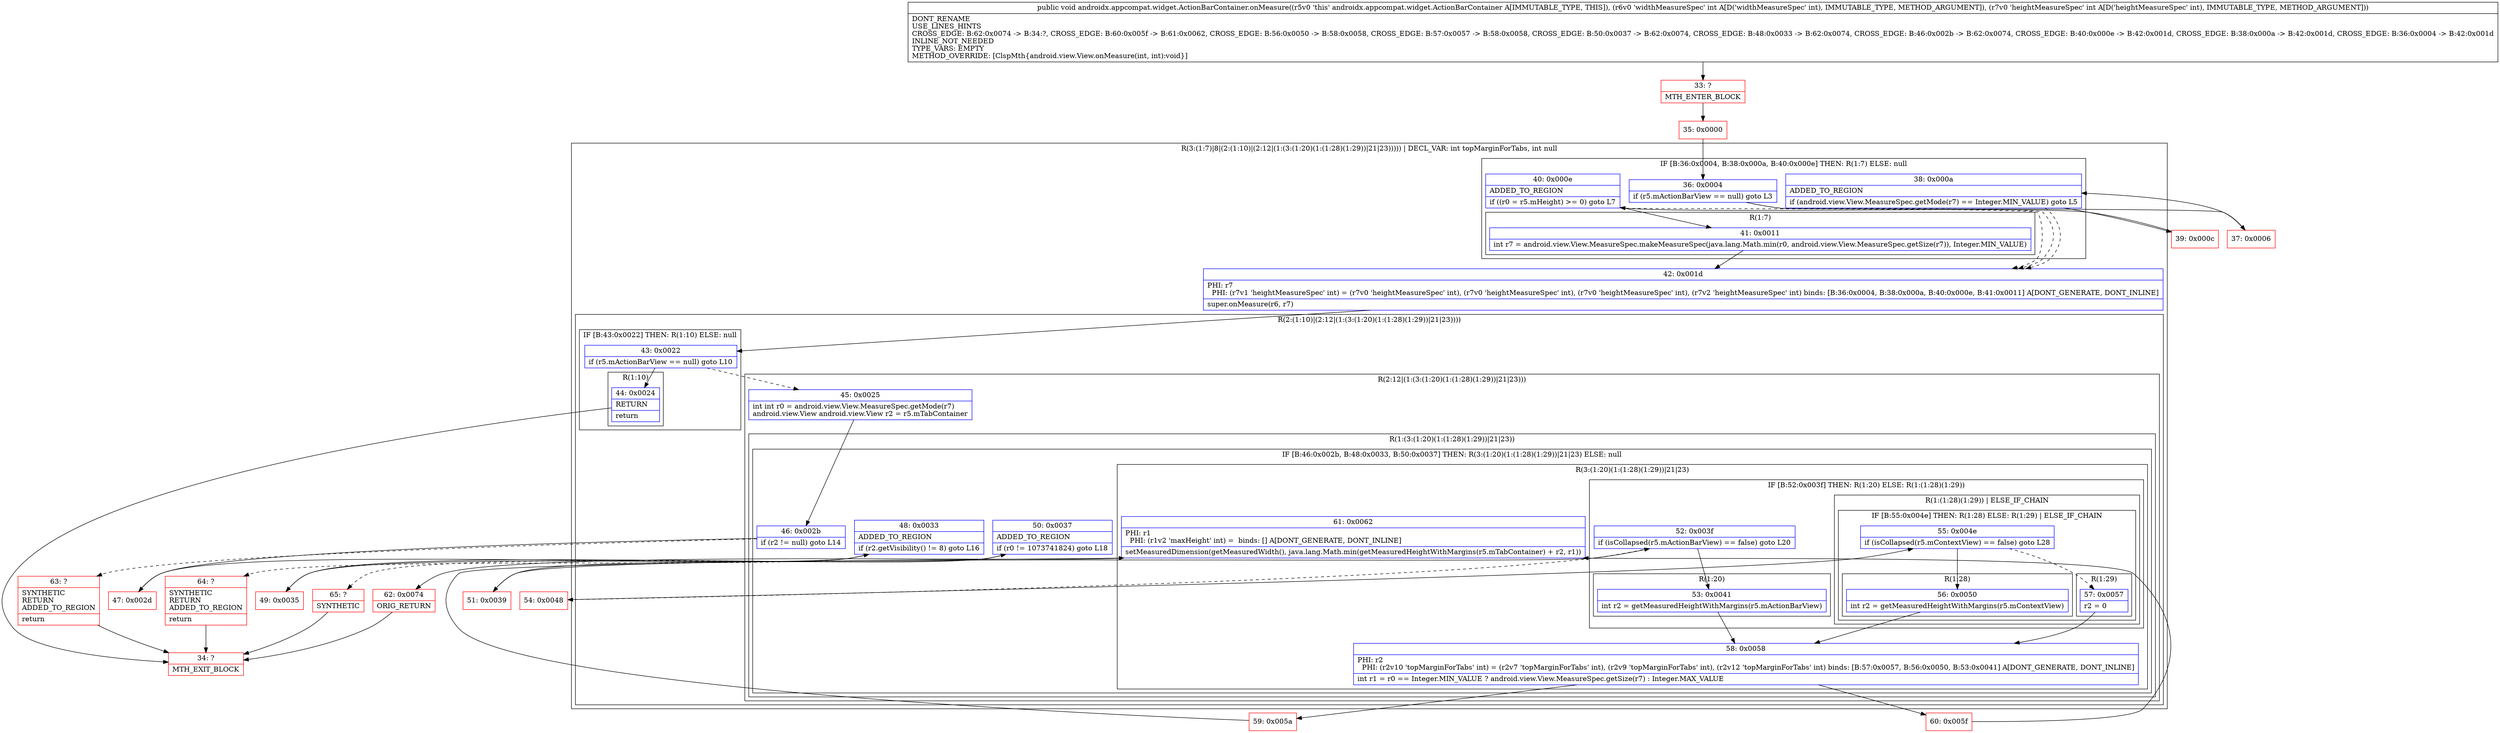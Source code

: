 digraph "CFG forandroidx.appcompat.widget.ActionBarContainer.onMeasure(II)V" {
subgraph cluster_Region_1625661894 {
label = "R(3:(1:7)|8|(2:(1:10)|(2:12|(1:(3:(1:20)(1:(1:28)(1:29))|21|23))))) | DECL_VAR: int topMarginForTabs, int null\l";
node [shape=record,color=blue];
subgraph cluster_IfRegion_1636684740 {
label = "IF [B:36:0x0004, B:38:0x000a, B:40:0x000e] THEN: R(1:7) ELSE: null";
node [shape=record,color=blue];
Node_36 [shape=record,label="{36\:\ 0x0004|if (r5.mActionBarView == null) goto L3\l}"];
Node_38 [shape=record,label="{38\:\ 0x000a|ADDED_TO_REGION\l|if (android.view.View.MeasureSpec.getMode(r7) == Integer.MIN_VALUE) goto L5\l}"];
Node_40 [shape=record,label="{40\:\ 0x000e|ADDED_TO_REGION\l|if ((r0 = r5.mHeight) \>= 0) goto L7\l}"];
subgraph cluster_Region_1968483444 {
label = "R(1:7)";
node [shape=record,color=blue];
Node_41 [shape=record,label="{41\:\ 0x0011|int r7 = android.view.View.MeasureSpec.makeMeasureSpec(java.lang.Math.min(r0, android.view.View.MeasureSpec.getSize(r7)), Integer.MIN_VALUE)\l}"];
}
}
Node_42 [shape=record,label="{42\:\ 0x001d|PHI: r7 \l  PHI: (r7v1 'heightMeasureSpec' int) = (r7v0 'heightMeasureSpec' int), (r7v0 'heightMeasureSpec' int), (r7v0 'heightMeasureSpec' int), (r7v2 'heightMeasureSpec' int) binds: [B:36:0x0004, B:38:0x000a, B:40:0x000e, B:41:0x0011] A[DONT_GENERATE, DONT_INLINE]\l|super.onMeasure(r6, r7)\l}"];
subgraph cluster_Region_1979214111 {
label = "R(2:(1:10)|(2:12|(1:(3:(1:20)(1:(1:28)(1:29))|21|23))))";
node [shape=record,color=blue];
subgraph cluster_IfRegion_945688055 {
label = "IF [B:43:0x0022] THEN: R(1:10) ELSE: null";
node [shape=record,color=blue];
Node_43 [shape=record,label="{43\:\ 0x0022|if (r5.mActionBarView == null) goto L10\l}"];
subgraph cluster_Region_935525067 {
label = "R(1:10)";
node [shape=record,color=blue];
Node_44 [shape=record,label="{44\:\ 0x0024|RETURN\l|return\l}"];
}
}
subgraph cluster_Region_1062889429 {
label = "R(2:12|(1:(3:(1:20)(1:(1:28)(1:29))|21|23)))";
node [shape=record,color=blue];
Node_45 [shape=record,label="{45\:\ 0x0025|int int r0 = android.view.View.MeasureSpec.getMode(r7)\landroid.view.View android.view.View r2 = r5.mTabContainer\l}"];
subgraph cluster_Region_1730529099 {
label = "R(1:(3:(1:20)(1:(1:28)(1:29))|21|23))";
node [shape=record,color=blue];
subgraph cluster_IfRegion_156006320 {
label = "IF [B:46:0x002b, B:48:0x0033, B:50:0x0037] THEN: R(3:(1:20)(1:(1:28)(1:29))|21|23) ELSE: null";
node [shape=record,color=blue];
Node_46 [shape=record,label="{46\:\ 0x002b|if (r2 != null) goto L14\l}"];
Node_48 [shape=record,label="{48\:\ 0x0033|ADDED_TO_REGION\l|if (r2.getVisibility() != 8) goto L16\l}"];
Node_50 [shape=record,label="{50\:\ 0x0037|ADDED_TO_REGION\l|if (r0 != 1073741824) goto L18\l}"];
subgraph cluster_Region_432083366 {
label = "R(3:(1:20)(1:(1:28)(1:29))|21|23)";
node [shape=record,color=blue];
subgraph cluster_IfRegion_1369700897 {
label = "IF [B:52:0x003f] THEN: R(1:20) ELSE: R(1:(1:28)(1:29))";
node [shape=record,color=blue];
Node_52 [shape=record,label="{52\:\ 0x003f|if (isCollapsed(r5.mActionBarView) == false) goto L20\l}"];
subgraph cluster_Region_2035368259 {
label = "R(1:20)";
node [shape=record,color=blue];
Node_53 [shape=record,label="{53\:\ 0x0041|int r2 = getMeasuredHeightWithMargins(r5.mActionBarView)\l}"];
}
subgraph cluster_Region_433742935 {
label = "R(1:(1:28)(1:29)) | ELSE_IF_CHAIN\l";
node [shape=record,color=blue];
subgraph cluster_IfRegion_971948293 {
label = "IF [B:55:0x004e] THEN: R(1:28) ELSE: R(1:29) | ELSE_IF_CHAIN\l";
node [shape=record,color=blue];
Node_55 [shape=record,label="{55\:\ 0x004e|if (isCollapsed(r5.mContextView) == false) goto L28\l}"];
subgraph cluster_Region_332023165 {
label = "R(1:28)";
node [shape=record,color=blue];
Node_56 [shape=record,label="{56\:\ 0x0050|int r2 = getMeasuredHeightWithMargins(r5.mContextView)\l}"];
}
subgraph cluster_Region_2143478175 {
label = "R(1:29)";
node [shape=record,color=blue];
Node_57 [shape=record,label="{57\:\ 0x0057|r2 = 0\l}"];
}
}
}
}
Node_58 [shape=record,label="{58\:\ 0x0058|PHI: r2 \l  PHI: (r2v10 'topMarginForTabs' int) = (r2v7 'topMarginForTabs' int), (r2v9 'topMarginForTabs' int), (r2v12 'topMarginForTabs' int) binds: [B:57:0x0057, B:56:0x0050, B:53:0x0041] A[DONT_GENERATE, DONT_INLINE]\l|int r1 = r0 == Integer.MIN_VALUE ? android.view.View.MeasureSpec.getSize(r7) : Integer.MAX_VALUE\l}"];
Node_61 [shape=record,label="{61\:\ 0x0062|PHI: r1 \l  PHI: (r1v2 'maxHeight' int) =  binds: [] A[DONT_GENERATE, DONT_INLINE]\l|setMeasuredDimension(getMeasuredWidth(), java.lang.Math.min(getMeasuredHeightWithMargins(r5.mTabContainer) + r2, r1))\l}"];
}
}
}
}
}
}
Node_33 [shape=record,color=red,label="{33\:\ ?|MTH_ENTER_BLOCK\l}"];
Node_35 [shape=record,color=red,label="{35\:\ 0x0000}"];
Node_37 [shape=record,color=red,label="{37\:\ 0x0006}"];
Node_39 [shape=record,color=red,label="{39\:\ 0x000c}"];
Node_34 [shape=record,color=red,label="{34\:\ ?|MTH_EXIT_BLOCK\l}"];
Node_47 [shape=record,color=red,label="{47\:\ 0x002d}"];
Node_49 [shape=record,color=red,label="{49\:\ 0x0035}"];
Node_51 [shape=record,color=red,label="{51\:\ 0x0039}"];
Node_59 [shape=record,color=red,label="{59\:\ 0x005a}"];
Node_62 [shape=record,color=red,label="{62\:\ 0x0074|ORIG_RETURN\l}"];
Node_60 [shape=record,color=red,label="{60\:\ 0x005f}"];
Node_54 [shape=record,color=red,label="{54\:\ 0x0048}"];
Node_65 [shape=record,color=red,label="{65\:\ ?|SYNTHETIC\l}"];
Node_64 [shape=record,color=red,label="{64\:\ ?|SYNTHETIC\lRETURN\lADDED_TO_REGION\l|return\l}"];
Node_63 [shape=record,color=red,label="{63\:\ ?|SYNTHETIC\lRETURN\lADDED_TO_REGION\l|return\l}"];
MethodNode[shape=record,label="{public void androidx.appcompat.widget.ActionBarContainer.onMeasure((r5v0 'this' androidx.appcompat.widget.ActionBarContainer A[IMMUTABLE_TYPE, THIS]), (r6v0 'widthMeasureSpec' int A[D('widthMeasureSpec' int), IMMUTABLE_TYPE, METHOD_ARGUMENT]), (r7v0 'heightMeasureSpec' int A[D('heightMeasureSpec' int), IMMUTABLE_TYPE, METHOD_ARGUMENT]))  | DONT_RENAME\lUSE_LINES_HINTS\lCROSS_EDGE: B:62:0x0074 \-\> B:34:?, CROSS_EDGE: B:60:0x005f \-\> B:61:0x0062, CROSS_EDGE: B:56:0x0050 \-\> B:58:0x0058, CROSS_EDGE: B:57:0x0057 \-\> B:58:0x0058, CROSS_EDGE: B:50:0x0037 \-\> B:62:0x0074, CROSS_EDGE: B:48:0x0033 \-\> B:62:0x0074, CROSS_EDGE: B:46:0x002b \-\> B:62:0x0074, CROSS_EDGE: B:40:0x000e \-\> B:42:0x001d, CROSS_EDGE: B:38:0x000a \-\> B:42:0x001d, CROSS_EDGE: B:36:0x0004 \-\> B:42:0x001d\lINLINE_NOT_NEEDED\lTYPE_VARS: EMPTY\lMETHOD_OVERRIDE: [ClspMth\{android.view.View.onMeasure(int, int):void\}]\l}"];
MethodNode -> Node_33;Node_36 -> Node_37;
Node_36 -> Node_42[style=dashed];
Node_38 -> Node_39;
Node_38 -> Node_42[style=dashed];
Node_40 -> Node_41;
Node_40 -> Node_42[style=dashed];
Node_41 -> Node_42;
Node_42 -> Node_43;
Node_43 -> Node_44;
Node_43 -> Node_45[style=dashed];
Node_44 -> Node_34;
Node_45 -> Node_46;
Node_46 -> Node_47;
Node_46 -> Node_63[style=dashed];
Node_48 -> Node_49;
Node_48 -> Node_64[style=dashed];
Node_50 -> Node_51;
Node_50 -> Node_65[style=dashed];
Node_52 -> Node_53;
Node_52 -> Node_54[style=dashed];
Node_53 -> Node_58;
Node_55 -> Node_56;
Node_55 -> Node_57[style=dashed];
Node_56 -> Node_58;
Node_57 -> Node_58;
Node_58 -> Node_59;
Node_58 -> Node_60;
Node_61 -> Node_62;
Node_33 -> Node_35;
Node_35 -> Node_36;
Node_37 -> Node_38;
Node_39 -> Node_40;
Node_47 -> Node_48;
Node_49 -> Node_50;
Node_51 -> Node_52;
Node_59 -> Node_61;
Node_62 -> Node_34;
Node_60 -> Node_61;
Node_54 -> Node_55;
Node_65 -> Node_34;
Node_64 -> Node_34;
Node_63 -> Node_34;
}

